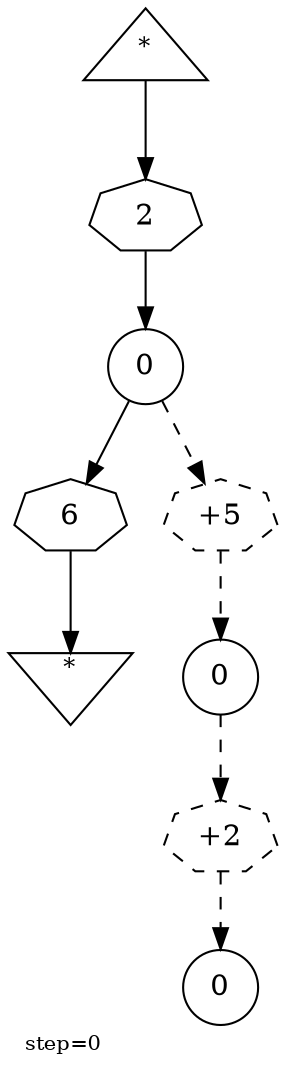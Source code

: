digraph {
  graph  [labelloc=bottom,labeljust=left,fontsize="10",label="step=0"];
  "22076" [shape=triangle,peripheries="1",label=<<SUP>*</SUP>>,labelfontcolor=black,color=black];
  "22077" [shape=circle,peripheries="1",label=<0>,labelfontcolor=black,color=black];
  "22079" [shape=circle,peripheries="1",label=<0>,labelfontcolor=black,color=black];
  "22081" [shape=invtriangle,peripheries="1",label=<<SUP>*</SUP>>,labelfontcolor=black,color=black];
  "22083" [shape=circle,peripheries="1",label=<0>,labelfontcolor=black,color=black];
  "22078" [label=<2>,peripheries="1",color=black,shape=septagon];
  "22076" -> "22078" [color=black];
  "22078" -> "22077" [color=black];
  "22082" [label=<6>,peripheries="1",color=black,shape=septagon];
  "22077" -> "22082" [color=black];
  "22082" -> "22081" [color=black];
  "22080" [label=<+5>,peripheries="1",color=black,style=dashed,shape=septagon];
  "22077" -> "22080" [style=dashed,color=black];
  "22080" -> "22079" [style=dashed,color=black];
  "22084" [label=<+2>,peripheries="1",color=black,style=dashed,shape=septagon];
  "22079" -> "22084" [style=dashed,color=black];
  "22084" -> "22083" [style=dashed,color=black];
}